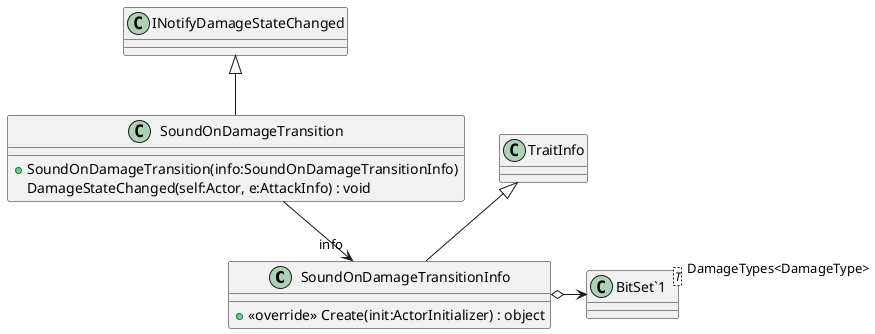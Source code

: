 @startuml
class SoundOnDamageTransitionInfo {
    + <<override>> Create(init:ActorInitializer) : object
}
class SoundOnDamageTransition {
    + SoundOnDamageTransition(info:SoundOnDamageTransitionInfo)
    DamageStateChanged(self:Actor, e:AttackInfo) : void
}
class "BitSet`1"<T> {
}
TraitInfo <|-- SoundOnDamageTransitionInfo
SoundOnDamageTransitionInfo o-> "DamageTypes<DamageType>" "BitSet`1"
INotifyDamageStateChanged <|-- SoundOnDamageTransition
SoundOnDamageTransition --> "info" SoundOnDamageTransitionInfo
@enduml
